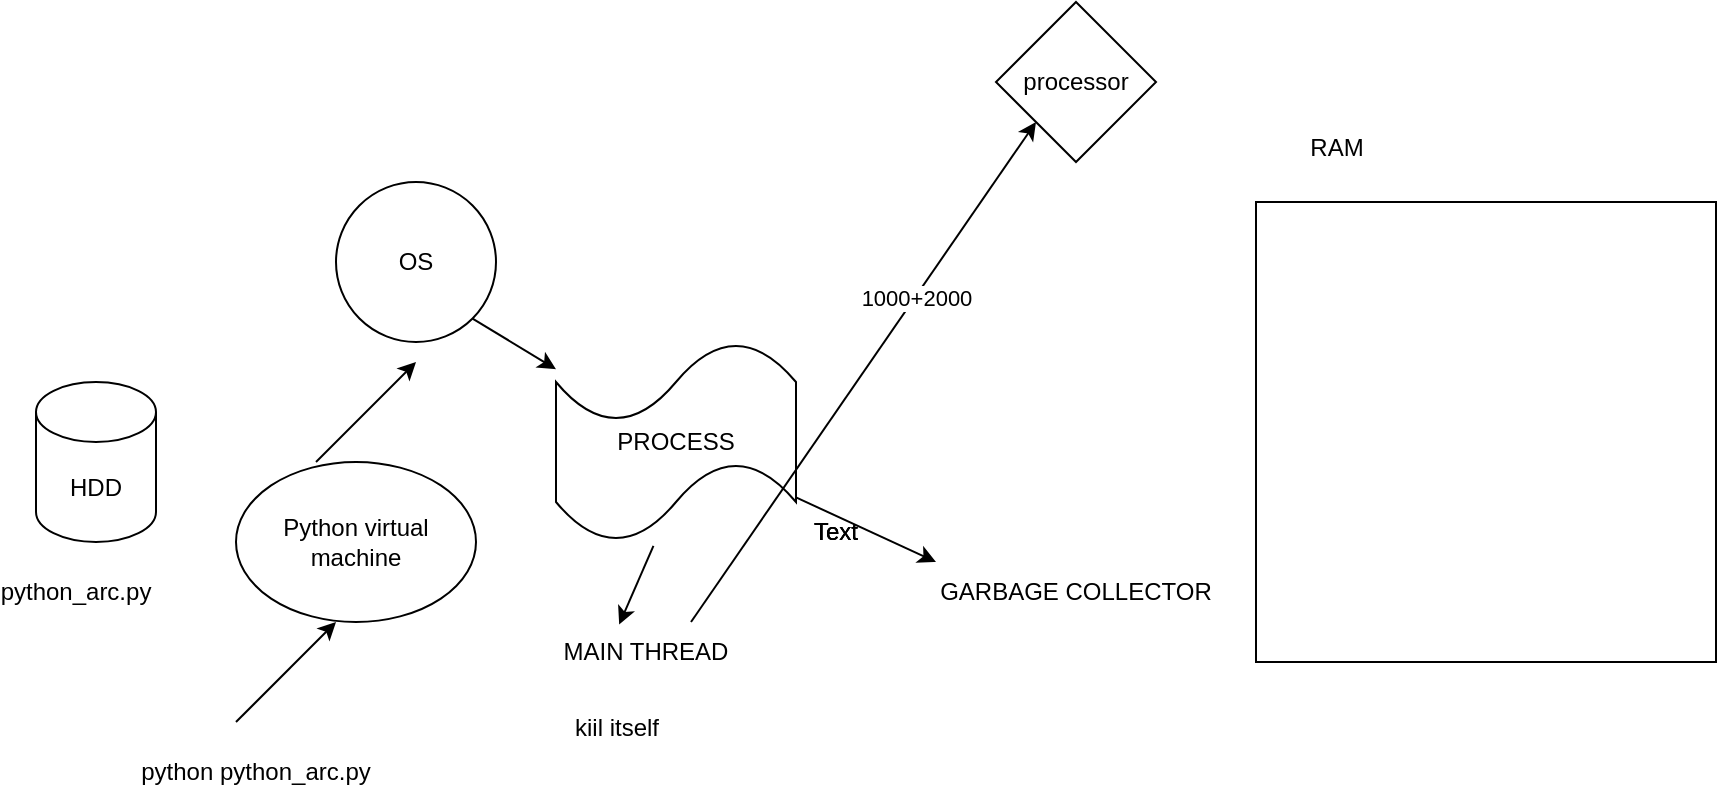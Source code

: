 <mxfile version="24.7.12">
  <diagram name="Page-1" id="mDAw0EnZVXjU3J-vSnIv">
    <mxGraphModel dx="977" dy="523" grid="1" gridSize="10" guides="1" tooltips="1" connect="1" arrows="1" fold="1" page="1" pageScale="1" pageWidth="850" pageHeight="1100" math="0" shadow="0">
      <root>
        <mxCell id="0" />
        <mxCell id="1" parent="0" />
        <mxCell id="ti2VuVSuJtKw3gFH1KVq-3" value="HDD" style="shape=cylinder3;whiteSpace=wrap;html=1;boundedLbl=1;backgroundOutline=1;size=15;" vertex="1" parent="1">
          <mxGeometry x="20" y="200" width="60" height="80" as="geometry" />
        </mxCell>
        <mxCell id="ti2VuVSuJtKw3gFH1KVq-4" value="python_arc.py" style="text;html=1;align=center;verticalAlign=middle;whiteSpace=wrap;rounded=0;" vertex="1" parent="1">
          <mxGeometry x="10" y="290" width="60" height="30" as="geometry" />
        </mxCell>
        <mxCell id="ti2VuVSuJtKw3gFH1KVq-5" value="python python_arc.py" style="text;html=1;align=center;verticalAlign=middle;whiteSpace=wrap;rounded=0;" vertex="1" parent="1">
          <mxGeometry x="60" y="380" width="140" height="30" as="geometry" />
        </mxCell>
        <mxCell id="ti2VuVSuJtKw3gFH1KVq-6" value="OS" style="ellipse;whiteSpace=wrap;html=1;aspect=fixed;" vertex="1" parent="1">
          <mxGeometry x="170" y="100" width="80" height="80" as="geometry" />
        </mxCell>
        <mxCell id="ti2VuVSuJtKw3gFH1KVq-7" value="Python virtual machine" style="ellipse;whiteSpace=wrap;html=1;" vertex="1" parent="1">
          <mxGeometry x="120" y="240" width="120" height="80" as="geometry" />
        </mxCell>
        <mxCell id="ti2VuVSuJtKw3gFH1KVq-10" value="" style="endArrow=classic;html=1;rounded=0;" edge="1" parent="1">
          <mxGeometry width="50" height="50" relative="1" as="geometry">
            <mxPoint x="120" y="370" as="sourcePoint" />
            <mxPoint x="170" y="320" as="targetPoint" />
          </mxGeometry>
        </mxCell>
        <mxCell id="ti2VuVSuJtKw3gFH1KVq-11" value="" style="endArrow=classic;html=1;rounded=0;" edge="1" parent="1">
          <mxGeometry width="50" height="50" relative="1" as="geometry">
            <mxPoint x="160" y="240" as="sourcePoint" />
            <mxPoint x="210" y="190" as="targetPoint" />
          </mxGeometry>
        </mxCell>
        <mxCell id="ti2VuVSuJtKw3gFH1KVq-13" value="PROCESS" style="shape=tape;whiteSpace=wrap;html=1;" vertex="1" parent="1">
          <mxGeometry x="280" y="180" width="120" height="100" as="geometry" />
        </mxCell>
        <mxCell id="ti2VuVSuJtKw3gFH1KVq-14" value="" style="endArrow=classic;html=1;rounded=0;exitX=1;exitY=1;exitDx=0;exitDy=0;" edge="1" parent="1" source="ti2VuVSuJtKw3gFH1KVq-6" target="ti2VuVSuJtKw3gFH1KVq-13">
          <mxGeometry width="50" height="50" relative="1" as="geometry">
            <mxPoint x="240" y="220" as="sourcePoint" />
            <mxPoint x="290" y="170" as="targetPoint" />
          </mxGeometry>
        </mxCell>
        <mxCell id="ti2VuVSuJtKw3gFH1KVq-15" value="MAIN THREAD" style="text;html=1;align=center;verticalAlign=middle;whiteSpace=wrap;rounded=0;" vertex="1" parent="1">
          <mxGeometry x="280" y="320" width="90" height="30" as="geometry" />
        </mxCell>
        <mxCell id="ti2VuVSuJtKw3gFH1KVq-16" value="GARBAGE COLLECTOR" style="text;html=1;align=center;verticalAlign=middle;whiteSpace=wrap;rounded=0;" vertex="1" parent="1">
          <mxGeometry x="470" y="290" width="140" height="30" as="geometry" />
        </mxCell>
        <mxCell id="ti2VuVSuJtKw3gFH1KVq-17" value="" style="endArrow=classic;html=1;rounded=0;exitX=0.406;exitY=1.019;exitDx=0;exitDy=0;exitPerimeter=0;entryX=0.351;entryY=0.043;entryDx=0;entryDy=0;entryPerimeter=0;" edge="1" parent="1" source="ti2VuVSuJtKw3gFH1KVq-13" target="ti2VuVSuJtKw3gFH1KVq-15">
          <mxGeometry width="50" height="50" relative="1" as="geometry">
            <mxPoint x="400" y="300" as="sourcePoint" />
            <mxPoint x="450" y="250" as="targetPoint" />
          </mxGeometry>
        </mxCell>
        <mxCell id="ti2VuVSuJtKw3gFH1KVq-18" value="" style="endArrow=classic;html=1;rounded=0;entryX=0;entryY=0;entryDx=0;entryDy=0;" edge="1" parent="1" source="ti2VuVSuJtKw3gFH1KVq-13" target="ti2VuVSuJtKw3gFH1KVq-16">
          <mxGeometry width="50" height="50" relative="1" as="geometry">
            <mxPoint x="400" y="300" as="sourcePoint" />
            <mxPoint x="450" y="250" as="targetPoint" />
          </mxGeometry>
        </mxCell>
        <mxCell id="ti2VuVSuJtKw3gFH1KVq-19" value="processor" style="rhombus;whiteSpace=wrap;html=1;" vertex="1" parent="1">
          <mxGeometry x="500" y="10" width="80" height="80" as="geometry" />
        </mxCell>
        <mxCell id="ti2VuVSuJtKw3gFH1KVq-20" value="" style="whiteSpace=wrap;html=1;aspect=fixed;" vertex="1" parent="1">
          <mxGeometry x="630" y="110" width="230" height="230" as="geometry" />
        </mxCell>
        <mxCell id="ti2VuVSuJtKw3gFH1KVq-21" value="Text" style="text;html=1;align=center;verticalAlign=middle;whiteSpace=wrap;rounded=0;" vertex="1" parent="1">
          <mxGeometry x="390" y="260" width="60" height="30" as="geometry" />
        </mxCell>
        <mxCell id="ti2VuVSuJtKw3gFH1KVq-22" value="Text" style="text;html=1;align=center;verticalAlign=middle;whiteSpace=wrap;rounded=0;" vertex="1" parent="1">
          <mxGeometry x="390" y="260" width="60" height="30" as="geometry" />
        </mxCell>
        <mxCell id="ti2VuVSuJtKw3gFH1KVq-23" value="RAM" style="text;html=1;align=center;verticalAlign=middle;resizable=0;points=[];autosize=1;strokeColor=none;fillColor=none;" vertex="1" parent="1">
          <mxGeometry x="645" y="68" width="50" height="30" as="geometry" />
        </mxCell>
        <mxCell id="ti2VuVSuJtKw3gFH1KVq-24" value="Text" style="text;html=1;align=center;verticalAlign=middle;whiteSpace=wrap;rounded=0;" vertex="1" parent="1">
          <mxGeometry x="390" y="260" width="60" height="30" as="geometry" />
        </mxCell>
        <mxCell id="ti2VuVSuJtKw3gFH1KVq-25" value="" style="endArrow=classic;html=1;rounded=0;exitX=0.75;exitY=0;exitDx=0;exitDy=0;entryX=0;entryY=1;entryDx=0;entryDy=0;" edge="1" parent="1" source="ti2VuVSuJtKw3gFH1KVq-15" target="ti2VuVSuJtKw3gFH1KVq-19">
          <mxGeometry width="50" height="50" relative="1" as="geometry">
            <mxPoint x="400" y="300" as="sourcePoint" />
            <mxPoint x="450" y="250" as="targetPoint" />
          </mxGeometry>
        </mxCell>
        <mxCell id="ti2VuVSuJtKw3gFH1KVq-26" value="1000+2000" style="edgeLabel;html=1;align=center;verticalAlign=middle;resizable=0;points=[];" vertex="1" connectable="0" parent="ti2VuVSuJtKw3gFH1KVq-25">
          <mxGeometry x="0.296" relative="1" as="geometry">
            <mxPoint as="offset" />
          </mxGeometry>
        </mxCell>
        <mxCell id="ti2VuVSuJtKw3gFH1KVq-27" value="kiil itself" style="text;html=1;align=center;verticalAlign=middle;resizable=0;points=[];autosize=1;strokeColor=none;fillColor=none;" vertex="1" parent="1">
          <mxGeometry x="275" y="358" width="70" height="30" as="geometry" />
        </mxCell>
      </root>
    </mxGraphModel>
  </diagram>
</mxfile>
